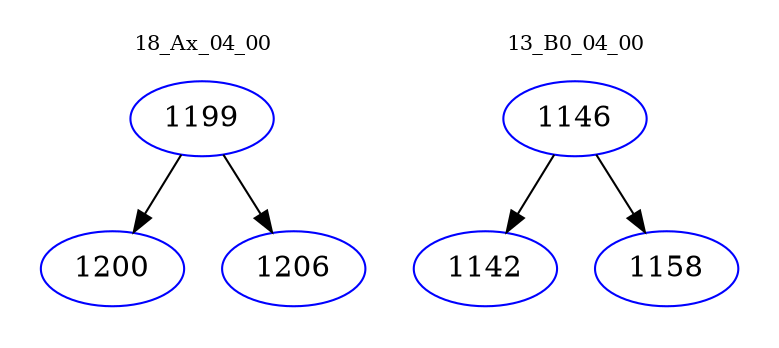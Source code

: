 digraph{
subgraph cluster_0 {
color = white
label = "18_Ax_04_00";
fontsize=10;
T0_1199 [label="1199", color="blue"]
T0_1199 -> T0_1200 [color="black"]
T0_1200 [label="1200", color="blue"]
T0_1199 -> T0_1206 [color="black"]
T0_1206 [label="1206", color="blue"]
}
subgraph cluster_1 {
color = white
label = "13_B0_04_00";
fontsize=10;
T1_1146 [label="1146", color="blue"]
T1_1146 -> T1_1142 [color="black"]
T1_1142 [label="1142", color="blue"]
T1_1146 -> T1_1158 [color="black"]
T1_1158 [label="1158", color="blue"]
}
}
